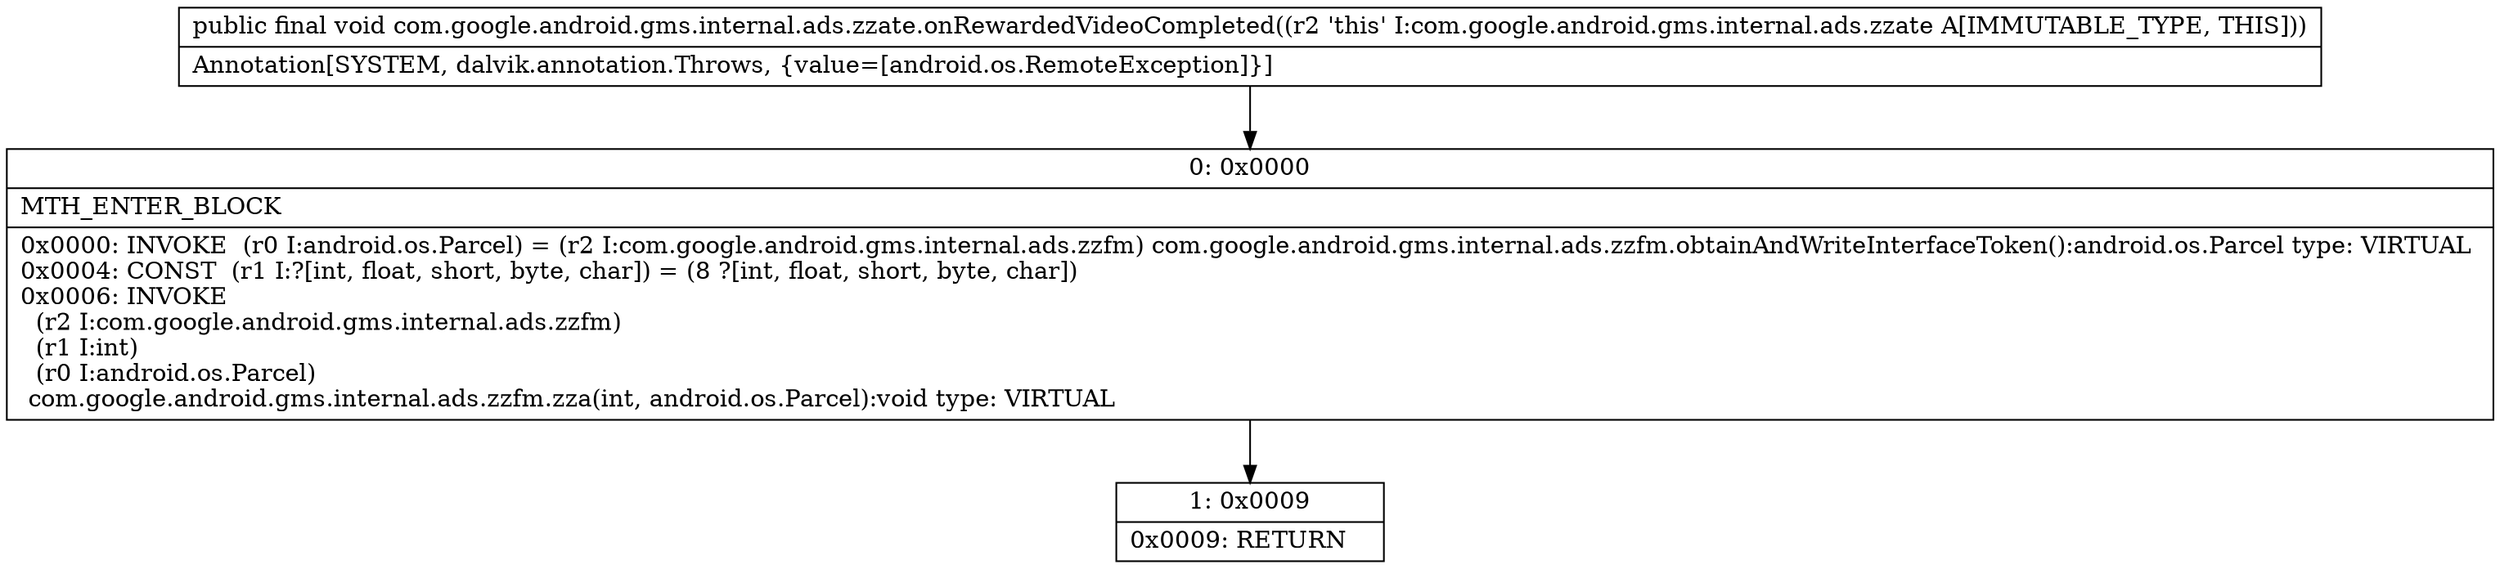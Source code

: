 digraph "CFG forcom.google.android.gms.internal.ads.zzate.onRewardedVideoCompleted()V" {
Node_0 [shape=record,label="{0\:\ 0x0000|MTH_ENTER_BLOCK\l|0x0000: INVOKE  (r0 I:android.os.Parcel) = (r2 I:com.google.android.gms.internal.ads.zzfm) com.google.android.gms.internal.ads.zzfm.obtainAndWriteInterfaceToken():android.os.Parcel type: VIRTUAL \l0x0004: CONST  (r1 I:?[int, float, short, byte, char]) = (8 ?[int, float, short, byte, char]) \l0x0006: INVOKE  \l  (r2 I:com.google.android.gms.internal.ads.zzfm)\l  (r1 I:int)\l  (r0 I:android.os.Parcel)\l com.google.android.gms.internal.ads.zzfm.zza(int, android.os.Parcel):void type: VIRTUAL \l}"];
Node_1 [shape=record,label="{1\:\ 0x0009|0x0009: RETURN   \l}"];
MethodNode[shape=record,label="{public final void com.google.android.gms.internal.ads.zzate.onRewardedVideoCompleted((r2 'this' I:com.google.android.gms.internal.ads.zzate A[IMMUTABLE_TYPE, THIS]))  | Annotation[SYSTEM, dalvik.annotation.Throws, \{value=[android.os.RemoteException]\}]\l}"];
MethodNode -> Node_0;
Node_0 -> Node_1;
}

